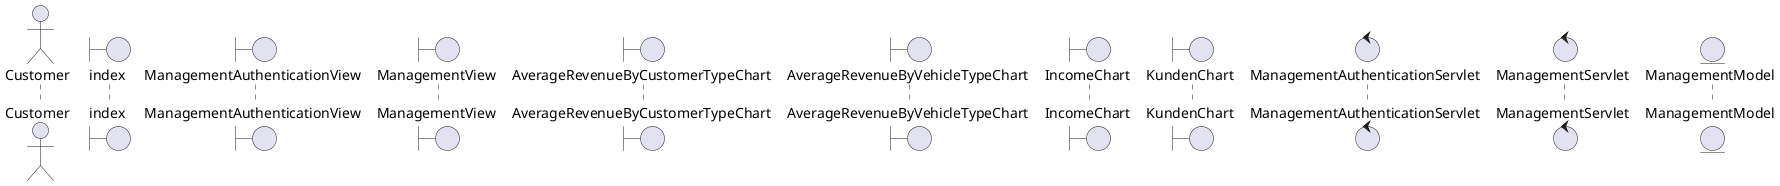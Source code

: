 @startuml
'https://plantuml.com/sequence-diagram
actor Customer
boundary index
boundary ManagementAuthenticationView
boundary ManagementView
boundary AverageRevenueByCustomerTypeChart
boundary AverageRevenueByVehicleTypeChart
boundary IncomeChart
boundary KundenChart
control ManagementAuthenticationServlet
control ManagementServlet
entity ManagementModel

@enduml